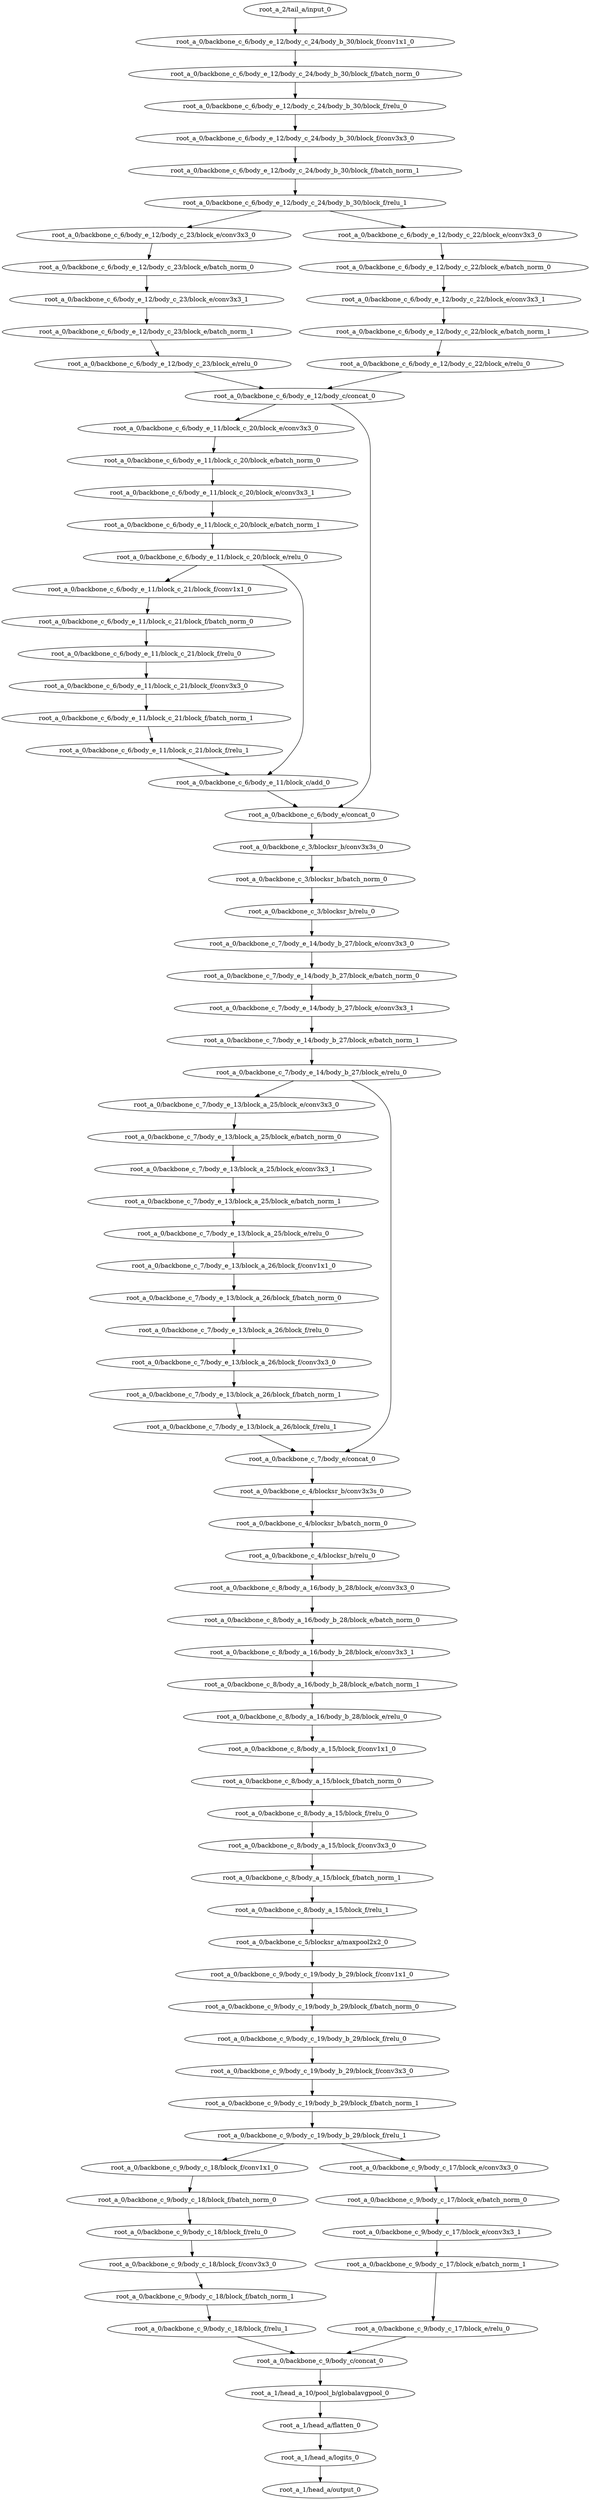 digraph root_a {
	"root_a_2/tail_a/input_0"
	"root_a_0/backbone_c_6/body_e_12/body_c_24/body_b_30/block_f/conv1x1_0"
	"root_a_0/backbone_c_6/body_e_12/body_c_24/body_b_30/block_f/batch_norm_0"
	"root_a_0/backbone_c_6/body_e_12/body_c_24/body_b_30/block_f/relu_0"
	"root_a_0/backbone_c_6/body_e_12/body_c_24/body_b_30/block_f/conv3x3_0"
	"root_a_0/backbone_c_6/body_e_12/body_c_24/body_b_30/block_f/batch_norm_1"
	"root_a_0/backbone_c_6/body_e_12/body_c_24/body_b_30/block_f/relu_1"
	"root_a_0/backbone_c_6/body_e_12/body_c_23/block_e/conv3x3_0"
	"root_a_0/backbone_c_6/body_e_12/body_c_23/block_e/batch_norm_0"
	"root_a_0/backbone_c_6/body_e_12/body_c_23/block_e/conv3x3_1"
	"root_a_0/backbone_c_6/body_e_12/body_c_23/block_e/batch_norm_1"
	"root_a_0/backbone_c_6/body_e_12/body_c_23/block_e/relu_0"
	"root_a_0/backbone_c_6/body_e_12/body_c_22/block_e/conv3x3_0"
	"root_a_0/backbone_c_6/body_e_12/body_c_22/block_e/batch_norm_0"
	"root_a_0/backbone_c_6/body_e_12/body_c_22/block_e/conv3x3_1"
	"root_a_0/backbone_c_6/body_e_12/body_c_22/block_e/batch_norm_1"
	"root_a_0/backbone_c_6/body_e_12/body_c_22/block_e/relu_0"
	"root_a_0/backbone_c_6/body_e_12/body_c/concat_0"
	"root_a_0/backbone_c_6/body_e_11/block_c_20/block_e/conv3x3_0"
	"root_a_0/backbone_c_6/body_e_11/block_c_20/block_e/batch_norm_0"
	"root_a_0/backbone_c_6/body_e_11/block_c_20/block_e/conv3x3_1"
	"root_a_0/backbone_c_6/body_e_11/block_c_20/block_e/batch_norm_1"
	"root_a_0/backbone_c_6/body_e_11/block_c_20/block_e/relu_0"
	"root_a_0/backbone_c_6/body_e_11/block_c_21/block_f/conv1x1_0"
	"root_a_0/backbone_c_6/body_e_11/block_c_21/block_f/batch_norm_0"
	"root_a_0/backbone_c_6/body_e_11/block_c_21/block_f/relu_0"
	"root_a_0/backbone_c_6/body_e_11/block_c_21/block_f/conv3x3_0"
	"root_a_0/backbone_c_6/body_e_11/block_c_21/block_f/batch_norm_1"
	"root_a_0/backbone_c_6/body_e_11/block_c_21/block_f/relu_1"
	"root_a_0/backbone_c_6/body_e_11/block_c/add_0"
	"root_a_0/backbone_c_6/body_e/concat_0"
	"root_a_0/backbone_c_3/blocksr_b/conv3x3s_0"
	"root_a_0/backbone_c_3/blocksr_b/batch_norm_0"
	"root_a_0/backbone_c_3/blocksr_b/relu_0"
	"root_a_0/backbone_c_7/body_e_14/body_b_27/block_e/conv3x3_0"
	"root_a_0/backbone_c_7/body_e_14/body_b_27/block_e/batch_norm_0"
	"root_a_0/backbone_c_7/body_e_14/body_b_27/block_e/conv3x3_1"
	"root_a_0/backbone_c_7/body_e_14/body_b_27/block_e/batch_norm_1"
	"root_a_0/backbone_c_7/body_e_14/body_b_27/block_e/relu_0"
	"root_a_0/backbone_c_7/body_e_13/block_a_25/block_e/conv3x3_0"
	"root_a_0/backbone_c_7/body_e_13/block_a_25/block_e/batch_norm_0"
	"root_a_0/backbone_c_7/body_e_13/block_a_25/block_e/conv3x3_1"
	"root_a_0/backbone_c_7/body_e_13/block_a_25/block_e/batch_norm_1"
	"root_a_0/backbone_c_7/body_e_13/block_a_25/block_e/relu_0"
	"root_a_0/backbone_c_7/body_e_13/block_a_26/block_f/conv1x1_0"
	"root_a_0/backbone_c_7/body_e_13/block_a_26/block_f/batch_norm_0"
	"root_a_0/backbone_c_7/body_e_13/block_a_26/block_f/relu_0"
	"root_a_0/backbone_c_7/body_e_13/block_a_26/block_f/conv3x3_0"
	"root_a_0/backbone_c_7/body_e_13/block_a_26/block_f/batch_norm_1"
	"root_a_0/backbone_c_7/body_e_13/block_a_26/block_f/relu_1"
	"root_a_0/backbone_c_7/body_e/concat_0"
	"root_a_0/backbone_c_4/blocksr_b/conv3x3s_0"
	"root_a_0/backbone_c_4/blocksr_b/batch_norm_0"
	"root_a_0/backbone_c_4/blocksr_b/relu_0"
	"root_a_0/backbone_c_8/body_a_16/body_b_28/block_e/conv3x3_0"
	"root_a_0/backbone_c_8/body_a_16/body_b_28/block_e/batch_norm_0"
	"root_a_0/backbone_c_8/body_a_16/body_b_28/block_e/conv3x3_1"
	"root_a_0/backbone_c_8/body_a_16/body_b_28/block_e/batch_norm_1"
	"root_a_0/backbone_c_8/body_a_16/body_b_28/block_e/relu_0"
	"root_a_0/backbone_c_8/body_a_15/block_f/conv1x1_0"
	"root_a_0/backbone_c_8/body_a_15/block_f/batch_norm_0"
	"root_a_0/backbone_c_8/body_a_15/block_f/relu_0"
	"root_a_0/backbone_c_8/body_a_15/block_f/conv3x3_0"
	"root_a_0/backbone_c_8/body_a_15/block_f/batch_norm_1"
	"root_a_0/backbone_c_8/body_a_15/block_f/relu_1"
	"root_a_0/backbone_c_5/blocksr_a/maxpool2x2_0"
	"root_a_0/backbone_c_9/body_c_19/body_b_29/block_f/conv1x1_0"
	"root_a_0/backbone_c_9/body_c_19/body_b_29/block_f/batch_norm_0"
	"root_a_0/backbone_c_9/body_c_19/body_b_29/block_f/relu_0"
	"root_a_0/backbone_c_9/body_c_19/body_b_29/block_f/conv3x3_0"
	"root_a_0/backbone_c_9/body_c_19/body_b_29/block_f/batch_norm_1"
	"root_a_0/backbone_c_9/body_c_19/body_b_29/block_f/relu_1"
	"root_a_0/backbone_c_9/body_c_18/block_f/conv1x1_0"
	"root_a_0/backbone_c_9/body_c_18/block_f/batch_norm_0"
	"root_a_0/backbone_c_9/body_c_18/block_f/relu_0"
	"root_a_0/backbone_c_9/body_c_18/block_f/conv3x3_0"
	"root_a_0/backbone_c_9/body_c_18/block_f/batch_norm_1"
	"root_a_0/backbone_c_9/body_c_18/block_f/relu_1"
	"root_a_0/backbone_c_9/body_c_17/block_e/conv3x3_0"
	"root_a_0/backbone_c_9/body_c_17/block_e/batch_norm_0"
	"root_a_0/backbone_c_9/body_c_17/block_e/conv3x3_1"
	"root_a_0/backbone_c_9/body_c_17/block_e/batch_norm_1"
	"root_a_0/backbone_c_9/body_c_17/block_e/relu_0"
	"root_a_0/backbone_c_9/body_c/concat_0"
	"root_a_1/head_a_10/pool_b/globalavgpool_0"
	"root_a_1/head_a/flatten_0"
	"root_a_1/head_a/logits_0"
	"root_a_1/head_a/output_0"

	"root_a_2/tail_a/input_0" -> "root_a_0/backbone_c_6/body_e_12/body_c_24/body_b_30/block_f/conv1x1_0"
	"root_a_0/backbone_c_6/body_e_12/body_c_24/body_b_30/block_f/conv1x1_0" -> "root_a_0/backbone_c_6/body_e_12/body_c_24/body_b_30/block_f/batch_norm_0"
	"root_a_0/backbone_c_6/body_e_12/body_c_24/body_b_30/block_f/batch_norm_0" -> "root_a_0/backbone_c_6/body_e_12/body_c_24/body_b_30/block_f/relu_0"
	"root_a_0/backbone_c_6/body_e_12/body_c_24/body_b_30/block_f/relu_0" -> "root_a_0/backbone_c_6/body_e_12/body_c_24/body_b_30/block_f/conv3x3_0"
	"root_a_0/backbone_c_6/body_e_12/body_c_24/body_b_30/block_f/conv3x3_0" -> "root_a_0/backbone_c_6/body_e_12/body_c_24/body_b_30/block_f/batch_norm_1"
	"root_a_0/backbone_c_6/body_e_12/body_c_24/body_b_30/block_f/batch_norm_1" -> "root_a_0/backbone_c_6/body_e_12/body_c_24/body_b_30/block_f/relu_1"
	"root_a_0/backbone_c_6/body_e_12/body_c_24/body_b_30/block_f/relu_1" -> "root_a_0/backbone_c_6/body_e_12/body_c_23/block_e/conv3x3_0"
	"root_a_0/backbone_c_6/body_e_12/body_c_23/block_e/conv3x3_0" -> "root_a_0/backbone_c_6/body_e_12/body_c_23/block_e/batch_norm_0"
	"root_a_0/backbone_c_6/body_e_12/body_c_23/block_e/batch_norm_0" -> "root_a_0/backbone_c_6/body_e_12/body_c_23/block_e/conv3x3_1"
	"root_a_0/backbone_c_6/body_e_12/body_c_23/block_e/conv3x3_1" -> "root_a_0/backbone_c_6/body_e_12/body_c_23/block_e/batch_norm_1"
	"root_a_0/backbone_c_6/body_e_12/body_c_23/block_e/batch_norm_1" -> "root_a_0/backbone_c_6/body_e_12/body_c_23/block_e/relu_0"
	"root_a_0/backbone_c_6/body_e_12/body_c_24/body_b_30/block_f/relu_1" -> "root_a_0/backbone_c_6/body_e_12/body_c_22/block_e/conv3x3_0"
	"root_a_0/backbone_c_6/body_e_12/body_c_22/block_e/conv3x3_0" -> "root_a_0/backbone_c_6/body_e_12/body_c_22/block_e/batch_norm_0"
	"root_a_0/backbone_c_6/body_e_12/body_c_22/block_e/batch_norm_0" -> "root_a_0/backbone_c_6/body_e_12/body_c_22/block_e/conv3x3_1"
	"root_a_0/backbone_c_6/body_e_12/body_c_22/block_e/conv3x3_1" -> "root_a_0/backbone_c_6/body_e_12/body_c_22/block_e/batch_norm_1"
	"root_a_0/backbone_c_6/body_e_12/body_c_22/block_e/batch_norm_1" -> "root_a_0/backbone_c_6/body_e_12/body_c_22/block_e/relu_0"
	"root_a_0/backbone_c_6/body_e_12/body_c_23/block_e/relu_0" -> "root_a_0/backbone_c_6/body_e_12/body_c/concat_0"
	"root_a_0/backbone_c_6/body_e_12/body_c_22/block_e/relu_0" -> "root_a_0/backbone_c_6/body_e_12/body_c/concat_0"
	"root_a_0/backbone_c_6/body_e_12/body_c/concat_0" -> "root_a_0/backbone_c_6/body_e_11/block_c_20/block_e/conv3x3_0"
	"root_a_0/backbone_c_6/body_e_11/block_c_20/block_e/conv3x3_0" -> "root_a_0/backbone_c_6/body_e_11/block_c_20/block_e/batch_norm_0"
	"root_a_0/backbone_c_6/body_e_11/block_c_20/block_e/batch_norm_0" -> "root_a_0/backbone_c_6/body_e_11/block_c_20/block_e/conv3x3_1"
	"root_a_0/backbone_c_6/body_e_11/block_c_20/block_e/conv3x3_1" -> "root_a_0/backbone_c_6/body_e_11/block_c_20/block_e/batch_norm_1"
	"root_a_0/backbone_c_6/body_e_11/block_c_20/block_e/batch_norm_1" -> "root_a_0/backbone_c_6/body_e_11/block_c_20/block_e/relu_0"
	"root_a_0/backbone_c_6/body_e_11/block_c_20/block_e/relu_0" -> "root_a_0/backbone_c_6/body_e_11/block_c_21/block_f/conv1x1_0"
	"root_a_0/backbone_c_6/body_e_11/block_c_21/block_f/conv1x1_0" -> "root_a_0/backbone_c_6/body_e_11/block_c_21/block_f/batch_norm_0"
	"root_a_0/backbone_c_6/body_e_11/block_c_21/block_f/batch_norm_0" -> "root_a_0/backbone_c_6/body_e_11/block_c_21/block_f/relu_0"
	"root_a_0/backbone_c_6/body_e_11/block_c_21/block_f/relu_0" -> "root_a_0/backbone_c_6/body_e_11/block_c_21/block_f/conv3x3_0"
	"root_a_0/backbone_c_6/body_e_11/block_c_21/block_f/conv3x3_0" -> "root_a_0/backbone_c_6/body_e_11/block_c_21/block_f/batch_norm_1"
	"root_a_0/backbone_c_6/body_e_11/block_c_21/block_f/batch_norm_1" -> "root_a_0/backbone_c_6/body_e_11/block_c_21/block_f/relu_1"
	"root_a_0/backbone_c_6/body_e_11/block_c_21/block_f/relu_1" -> "root_a_0/backbone_c_6/body_e_11/block_c/add_0"
	"root_a_0/backbone_c_6/body_e_11/block_c_20/block_e/relu_0" -> "root_a_0/backbone_c_6/body_e_11/block_c/add_0"
	"root_a_0/backbone_c_6/body_e_11/block_c/add_0" -> "root_a_0/backbone_c_6/body_e/concat_0"
	"root_a_0/backbone_c_6/body_e_12/body_c/concat_0" -> "root_a_0/backbone_c_6/body_e/concat_0"
	"root_a_0/backbone_c_6/body_e/concat_0" -> "root_a_0/backbone_c_3/blocksr_b/conv3x3s_0"
	"root_a_0/backbone_c_3/blocksr_b/conv3x3s_0" -> "root_a_0/backbone_c_3/blocksr_b/batch_norm_0"
	"root_a_0/backbone_c_3/blocksr_b/batch_norm_0" -> "root_a_0/backbone_c_3/blocksr_b/relu_0"
	"root_a_0/backbone_c_3/blocksr_b/relu_0" -> "root_a_0/backbone_c_7/body_e_14/body_b_27/block_e/conv3x3_0"
	"root_a_0/backbone_c_7/body_e_14/body_b_27/block_e/conv3x3_0" -> "root_a_0/backbone_c_7/body_e_14/body_b_27/block_e/batch_norm_0"
	"root_a_0/backbone_c_7/body_e_14/body_b_27/block_e/batch_norm_0" -> "root_a_0/backbone_c_7/body_e_14/body_b_27/block_e/conv3x3_1"
	"root_a_0/backbone_c_7/body_e_14/body_b_27/block_e/conv3x3_1" -> "root_a_0/backbone_c_7/body_e_14/body_b_27/block_e/batch_norm_1"
	"root_a_0/backbone_c_7/body_e_14/body_b_27/block_e/batch_norm_1" -> "root_a_0/backbone_c_7/body_e_14/body_b_27/block_e/relu_0"
	"root_a_0/backbone_c_7/body_e_14/body_b_27/block_e/relu_0" -> "root_a_0/backbone_c_7/body_e_13/block_a_25/block_e/conv3x3_0"
	"root_a_0/backbone_c_7/body_e_13/block_a_25/block_e/conv3x3_0" -> "root_a_0/backbone_c_7/body_e_13/block_a_25/block_e/batch_norm_0"
	"root_a_0/backbone_c_7/body_e_13/block_a_25/block_e/batch_norm_0" -> "root_a_0/backbone_c_7/body_e_13/block_a_25/block_e/conv3x3_1"
	"root_a_0/backbone_c_7/body_e_13/block_a_25/block_e/conv3x3_1" -> "root_a_0/backbone_c_7/body_e_13/block_a_25/block_e/batch_norm_1"
	"root_a_0/backbone_c_7/body_e_13/block_a_25/block_e/batch_norm_1" -> "root_a_0/backbone_c_7/body_e_13/block_a_25/block_e/relu_0"
	"root_a_0/backbone_c_7/body_e_13/block_a_25/block_e/relu_0" -> "root_a_0/backbone_c_7/body_e_13/block_a_26/block_f/conv1x1_0"
	"root_a_0/backbone_c_7/body_e_13/block_a_26/block_f/conv1x1_0" -> "root_a_0/backbone_c_7/body_e_13/block_a_26/block_f/batch_norm_0"
	"root_a_0/backbone_c_7/body_e_13/block_a_26/block_f/batch_norm_0" -> "root_a_0/backbone_c_7/body_e_13/block_a_26/block_f/relu_0"
	"root_a_0/backbone_c_7/body_e_13/block_a_26/block_f/relu_0" -> "root_a_0/backbone_c_7/body_e_13/block_a_26/block_f/conv3x3_0"
	"root_a_0/backbone_c_7/body_e_13/block_a_26/block_f/conv3x3_0" -> "root_a_0/backbone_c_7/body_e_13/block_a_26/block_f/batch_norm_1"
	"root_a_0/backbone_c_7/body_e_13/block_a_26/block_f/batch_norm_1" -> "root_a_0/backbone_c_7/body_e_13/block_a_26/block_f/relu_1"
	"root_a_0/backbone_c_7/body_e_14/body_b_27/block_e/relu_0" -> "root_a_0/backbone_c_7/body_e/concat_0"
	"root_a_0/backbone_c_7/body_e_13/block_a_26/block_f/relu_1" -> "root_a_0/backbone_c_7/body_e/concat_0"
	"root_a_0/backbone_c_7/body_e/concat_0" -> "root_a_0/backbone_c_4/blocksr_b/conv3x3s_0"
	"root_a_0/backbone_c_4/blocksr_b/conv3x3s_0" -> "root_a_0/backbone_c_4/blocksr_b/batch_norm_0"
	"root_a_0/backbone_c_4/blocksr_b/batch_norm_0" -> "root_a_0/backbone_c_4/blocksr_b/relu_0"
	"root_a_0/backbone_c_4/blocksr_b/relu_0" -> "root_a_0/backbone_c_8/body_a_16/body_b_28/block_e/conv3x3_0"
	"root_a_0/backbone_c_8/body_a_16/body_b_28/block_e/conv3x3_0" -> "root_a_0/backbone_c_8/body_a_16/body_b_28/block_e/batch_norm_0"
	"root_a_0/backbone_c_8/body_a_16/body_b_28/block_e/batch_norm_0" -> "root_a_0/backbone_c_8/body_a_16/body_b_28/block_e/conv3x3_1"
	"root_a_0/backbone_c_8/body_a_16/body_b_28/block_e/conv3x3_1" -> "root_a_0/backbone_c_8/body_a_16/body_b_28/block_e/batch_norm_1"
	"root_a_0/backbone_c_8/body_a_16/body_b_28/block_e/batch_norm_1" -> "root_a_0/backbone_c_8/body_a_16/body_b_28/block_e/relu_0"
	"root_a_0/backbone_c_8/body_a_16/body_b_28/block_e/relu_0" -> "root_a_0/backbone_c_8/body_a_15/block_f/conv1x1_0"
	"root_a_0/backbone_c_8/body_a_15/block_f/conv1x1_0" -> "root_a_0/backbone_c_8/body_a_15/block_f/batch_norm_0"
	"root_a_0/backbone_c_8/body_a_15/block_f/batch_norm_0" -> "root_a_0/backbone_c_8/body_a_15/block_f/relu_0"
	"root_a_0/backbone_c_8/body_a_15/block_f/relu_0" -> "root_a_0/backbone_c_8/body_a_15/block_f/conv3x3_0"
	"root_a_0/backbone_c_8/body_a_15/block_f/conv3x3_0" -> "root_a_0/backbone_c_8/body_a_15/block_f/batch_norm_1"
	"root_a_0/backbone_c_8/body_a_15/block_f/batch_norm_1" -> "root_a_0/backbone_c_8/body_a_15/block_f/relu_1"
	"root_a_0/backbone_c_8/body_a_15/block_f/relu_1" -> "root_a_0/backbone_c_5/blocksr_a/maxpool2x2_0"
	"root_a_0/backbone_c_5/blocksr_a/maxpool2x2_0" -> "root_a_0/backbone_c_9/body_c_19/body_b_29/block_f/conv1x1_0"
	"root_a_0/backbone_c_9/body_c_19/body_b_29/block_f/conv1x1_0" -> "root_a_0/backbone_c_9/body_c_19/body_b_29/block_f/batch_norm_0"
	"root_a_0/backbone_c_9/body_c_19/body_b_29/block_f/batch_norm_0" -> "root_a_0/backbone_c_9/body_c_19/body_b_29/block_f/relu_0"
	"root_a_0/backbone_c_9/body_c_19/body_b_29/block_f/relu_0" -> "root_a_0/backbone_c_9/body_c_19/body_b_29/block_f/conv3x3_0"
	"root_a_0/backbone_c_9/body_c_19/body_b_29/block_f/conv3x3_0" -> "root_a_0/backbone_c_9/body_c_19/body_b_29/block_f/batch_norm_1"
	"root_a_0/backbone_c_9/body_c_19/body_b_29/block_f/batch_norm_1" -> "root_a_0/backbone_c_9/body_c_19/body_b_29/block_f/relu_1"
	"root_a_0/backbone_c_9/body_c_19/body_b_29/block_f/relu_1" -> "root_a_0/backbone_c_9/body_c_18/block_f/conv1x1_0"
	"root_a_0/backbone_c_9/body_c_18/block_f/conv1x1_0" -> "root_a_0/backbone_c_9/body_c_18/block_f/batch_norm_0"
	"root_a_0/backbone_c_9/body_c_18/block_f/batch_norm_0" -> "root_a_0/backbone_c_9/body_c_18/block_f/relu_0"
	"root_a_0/backbone_c_9/body_c_18/block_f/relu_0" -> "root_a_0/backbone_c_9/body_c_18/block_f/conv3x3_0"
	"root_a_0/backbone_c_9/body_c_18/block_f/conv3x3_0" -> "root_a_0/backbone_c_9/body_c_18/block_f/batch_norm_1"
	"root_a_0/backbone_c_9/body_c_18/block_f/batch_norm_1" -> "root_a_0/backbone_c_9/body_c_18/block_f/relu_1"
	"root_a_0/backbone_c_9/body_c_19/body_b_29/block_f/relu_1" -> "root_a_0/backbone_c_9/body_c_17/block_e/conv3x3_0"
	"root_a_0/backbone_c_9/body_c_17/block_e/conv3x3_0" -> "root_a_0/backbone_c_9/body_c_17/block_e/batch_norm_0"
	"root_a_0/backbone_c_9/body_c_17/block_e/batch_norm_0" -> "root_a_0/backbone_c_9/body_c_17/block_e/conv3x3_1"
	"root_a_0/backbone_c_9/body_c_17/block_e/conv3x3_1" -> "root_a_0/backbone_c_9/body_c_17/block_e/batch_norm_1"
	"root_a_0/backbone_c_9/body_c_17/block_e/batch_norm_1" -> "root_a_0/backbone_c_9/body_c_17/block_e/relu_0"
	"root_a_0/backbone_c_9/body_c_18/block_f/relu_1" -> "root_a_0/backbone_c_9/body_c/concat_0"
	"root_a_0/backbone_c_9/body_c_17/block_e/relu_0" -> "root_a_0/backbone_c_9/body_c/concat_0"
	"root_a_0/backbone_c_9/body_c/concat_0" -> "root_a_1/head_a_10/pool_b/globalavgpool_0"
	"root_a_1/head_a_10/pool_b/globalavgpool_0" -> "root_a_1/head_a/flatten_0"
	"root_a_1/head_a/flatten_0" -> "root_a_1/head_a/logits_0"
	"root_a_1/head_a/logits_0" -> "root_a_1/head_a/output_0"

}